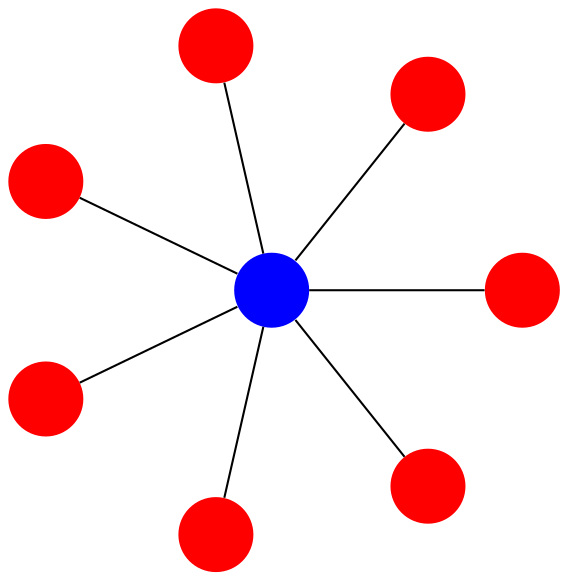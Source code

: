 graph {
	graph [bgcolor="transparent",layout="circo"]
	node [shape=circle,style=filled,fillcolor="#ff0000",label="",penwidth=0]
	center [fillcolor="#0000ff"]
	center -- {a b c d e f g}
}
